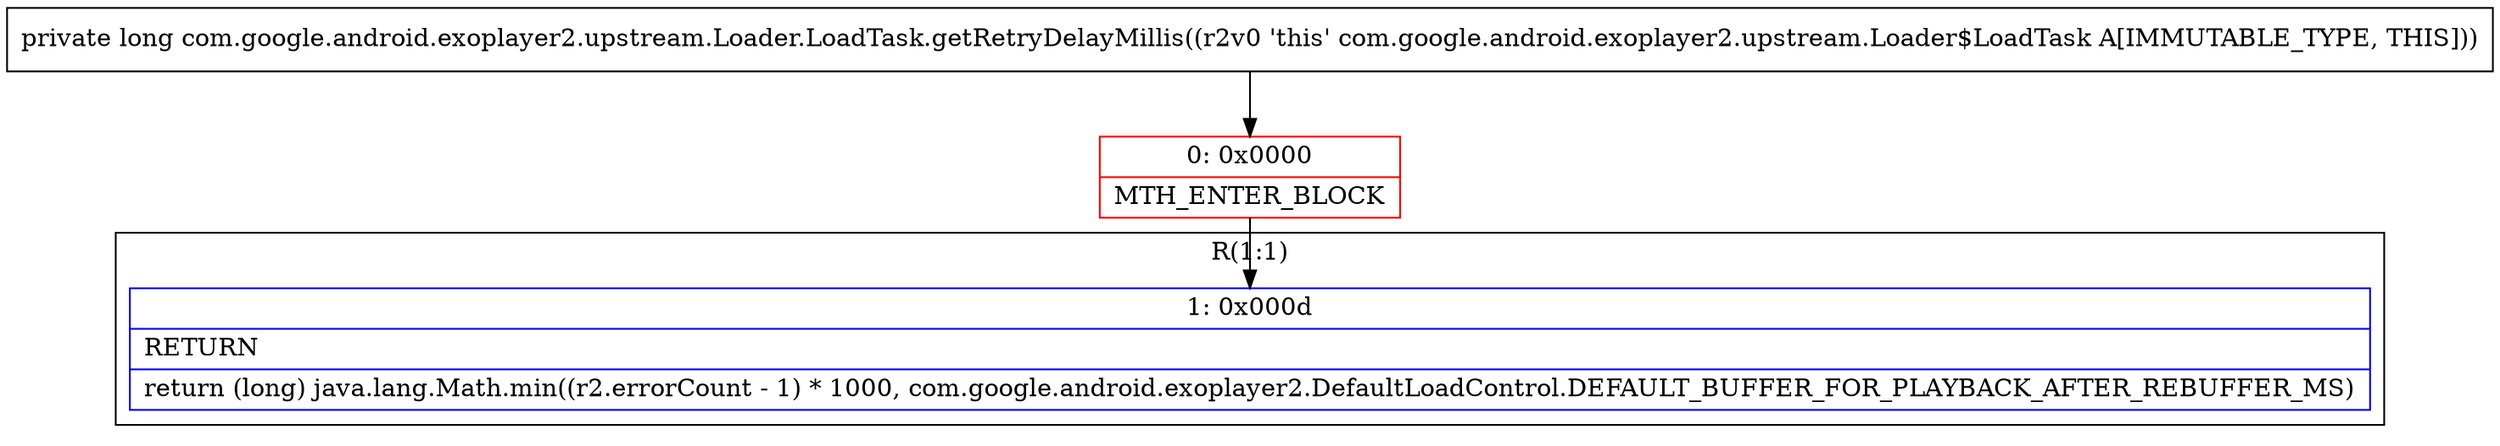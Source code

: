 digraph "CFG forcom.google.android.exoplayer2.upstream.Loader.LoadTask.getRetryDelayMillis()J" {
subgraph cluster_Region_513617681 {
label = "R(1:1)";
node [shape=record,color=blue];
Node_1 [shape=record,label="{1\:\ 0x000d|RETURN\l|return (long) java.lang.Math.min((r2.errorCount \- 1) * 1000, com.google.android.exoplayer2.DefaultLoadControl.DEFAULT_BUFFER_FOR_PLAYBACK_AFTER_REBUFFER_MS)\l}"];
}
Node_0 [shape=record,color=red,label="{0\:\ 0x0000|MTH_ENTER_BLOCK\l}"];
MethodNode[shape=record,label="{private long com.google.android.exoplayer2.upstream.Loader.LoadTask.getRetryDelayMillis((r2v0 'this' com.google.android.exoplayer2.upstream.Loader$LoadTask A[IMMUTABLE_TYPE, THIS])) }"];
MethodNode -> Node_0;
Node_0 -> Node_1;
}

